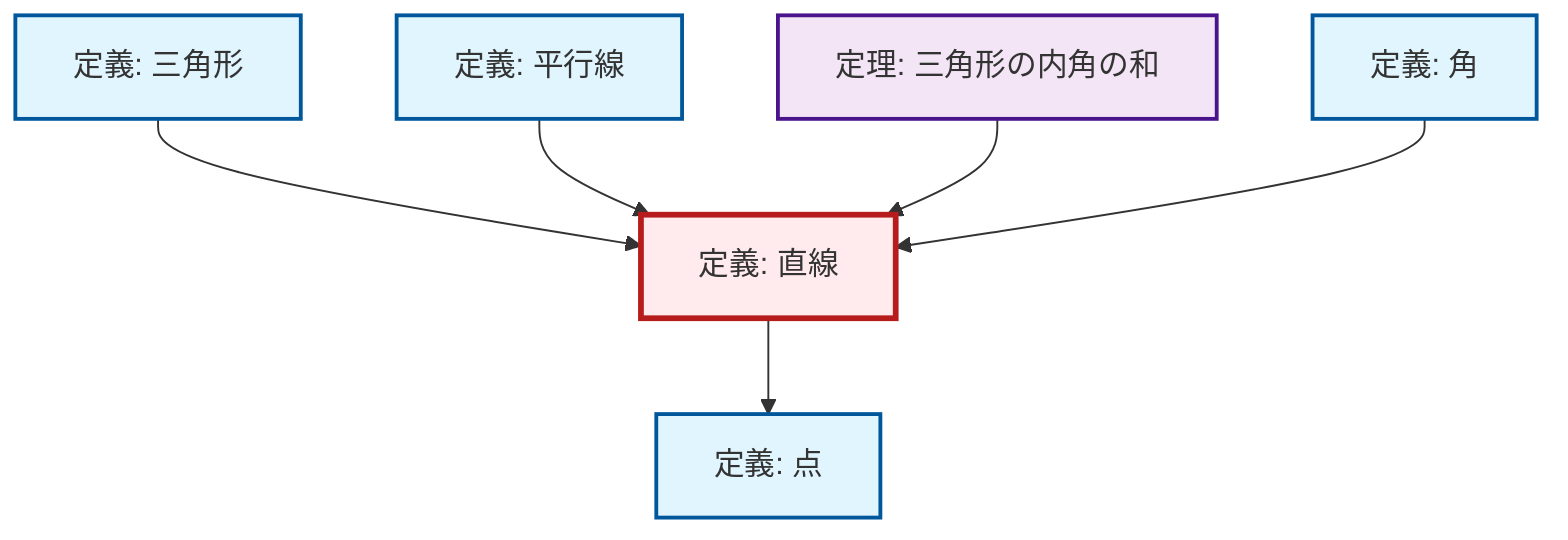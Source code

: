 graph TD
    classDef definition fill:#e1f5fe,stroke:#01579b,stroke-width:2px
    classDef theorem fill:#f3e5f5,stroke:#4a148c,stroke-width:2px
    classDef axiom fill:#fff3e0,stroke:#e65100,stroke-width:2px
    classDef example fill:#e8f5e9,stroke:#1b5e20,stroke-width:2px
    classDef current fill:#ffebee,stroke:#b71c1c,stroke-width:3px
    def-triangle["定義: 三角形"]:::definition
    def-line["定義: 直線"]:::definition
    def-angle["定義: 角"]:::definition
    def-point["定義: 点"]:::definition
    thm-angle-sum-triangle["定理: 三角形の内角の和"]:::theorem
    def-parallel["定義: 平行線"]:::definition
    def-triangle --> def-line
    def-parallel --> def-line
    thm-angle-sum-triangle --> def-line
    def-line --> def-point
    def-angle --> def-line
    class def-line current